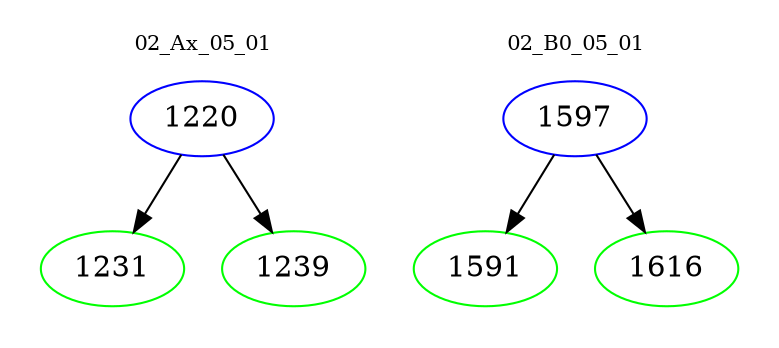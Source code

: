 digraph{
subgraph cluster_0 {
color = white
label = "02_Ax_05_01";
fontsize=10;
T0_1220 [label="1220", color="blue"]
T0_1220 -> T0_1231 [color="black"]
T0_1231 [label="1231", color="green"]
T0_1220 -> T0_1239 [color="black"]
T0_1239 [label="1239", color="green"]
}
subgraph cluster_1 {
color = white
label = "02_B0_05_01";
fontsize=10;
T1_1597 [label="1597", color="blue"]
T1_1597 -> T1_1591 [color="black"]
T1_1591 [label="1591", color="green"]
T1_1597 -> T1_1616 [color="black"]
T1_1616 [label="1616", color="green"]
}
}
